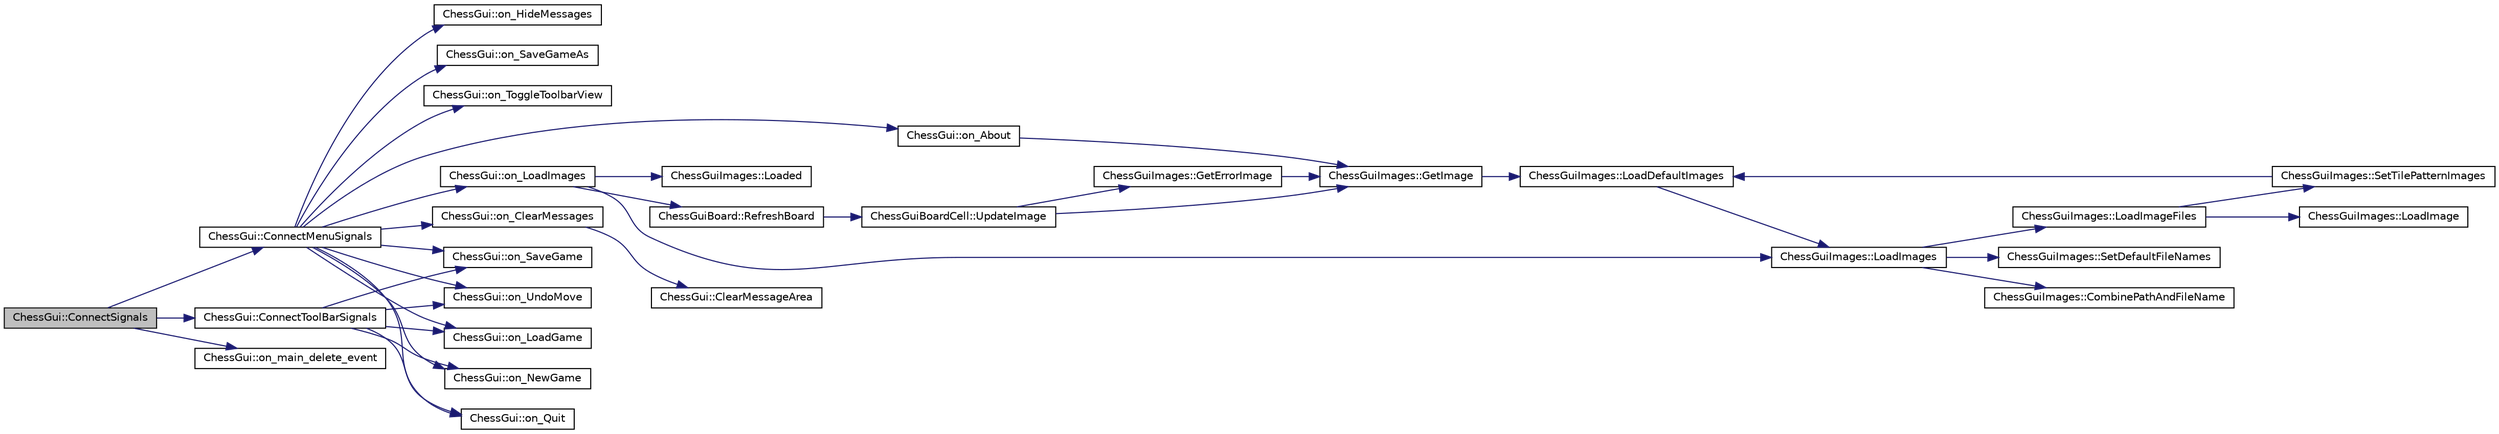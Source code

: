 digraph G
{
  bgcolor="transparent";
  edge [fontname="Helvetica",fontsize="10",labelfontname="Helvetica",labelfontsize="10"];
  node [fontname="Helvetica",fontsize="10",shape=record];
  rankdir=LR;
  Node1 [label="ChessGui::ConnectSignals",height=0.2,width=0.4,color="black", fillcolor="grey75", style="filled" fontcolor="black"];
  Node1 -> Node2 [color="midnightblue",fontsize="10",style="solid",fontname="Helvetica"];
  Node2 [label="ChessGui::ConnectMenuSignals",height=0.2,width=0.4,color="black",URL="$d8/d20/classChessGui.html#a1a8646f421e28bede173b32adf3174fa"];
  Node2 -> Node3 [color="midnightblue",fontsize="10",style="solid",fontname="Helvetica"];
  Node3 [label="ChessGui::on_About",height=0.2,width=0.4,color="black",URL="$d8/d20/classChessGui.html#a92b93c3408325d8a311da81cfd959fc1"];
  Node3 -> Node4 [color="midnightblue",fontsize="10",style="solid",fontname="Helvetica"];
  Node4 [label="ChessGuiImages::GetImage",height=0.2,width=0.4,color="black",URL="$d3/d0c/classChessGuiImages.html#adc960269e94c9a376f1a62416c5f1dc3"];
  Node4 -> Node5 [color="midnightblue",fontsize="10",style="solid",fontname="Helvetica"];
  Node5 [label="ChessGuiImages::LoadDefaultImages",height=0.2,width=0.4,color="black",URL="$d3/d0c/classChessGuiImages.html#a57e91bb4124d6669d1aedeedd067f6af",tooltip="Loads images using the default names (SetDefaultFileNames) and a default path set at compile time..."];
  Node5 -> Node6 [color="midnightblue",fontsize="10",style="solid",fontname="Helvetica"];
  Node6 [label="ChessGuiImages::LoadImages",height=0.2,width=0.4,color="black",URL="$d3/d0c/classChessGuiImages.html#acfa291be8779b457d12e80a6a29686d6",tooltip="looks in directory defined by path for images following default naming (SetDefaultFileNames)"];
  Node6 -> Node7 [color="midnightblue",fontsize="10",style="solid",fontname="Helvetica"];
  Node7 [label="ChessGuiImages::CombinePathAndFileName",height=0.2,width=0.4,color="black",URL="$d3/d0c/classChessGuiImages.html#a7783367b689ddd77abf432a9fab97ff4",tooltip="Prepends path to the contents of imagePaths Does not modify any element of imagePaths that is empty (..."];
  Node6 -> Node8 [color="midnightblue",fontsize="10",style="solid",fontname="Helvetica"];
  Node8 [label="ChessGuiImages::LoadImageFiles",height=0.2,width=0.4,color="black",URL="$d3/d0c/classChessGuiImages.html#a1c2ada8d071aa420285949d1463bff80",tooltip="Attempts to load the values of imagePaths as Gdk::Pixbufs into images, matching indexes."];
  Node8 -> Node9 [color="midnightblue",fontsize="10",style="solid",fontname="Helvetica"];
  Node9 [label="ChessGuiImages::LoadImage",height=0.2,width=0.4,color="black",URL="$d3/d0c/classChessGuiImages.html#aedc5de514ad917457fdcdc6369e4b349",tooltip="Loads individual image with file located at path."];
  Node8 -> Node10 [color="midnightblue",fontsize="10",style="solid",fontname="Helvetica"];
  Node10 [label="ChessGuiImages::SetTilePatternImages",height=0.2,width=0.4,color="black",URL="$d3/d0c/classChessGuiImages.html#ad53cbd771cda6c7adb979bf128ade1e4",tooltip="Checks to see if a tile image was provided, if not, sets the tile to use BLACK_SQUARE or WHITE_SQUARE..."];
  Node10 -> Node5 [color="midnightblue",fontsize="10",style="solid",fontname="Helvetica"];
  Node6 -> Node11 [color="midnightblue",fontsize="10",style="solid",fontname="Helvetica"];
  Node11 [label="ChessGuiImages::SetDefaultFileNames",height=0.2,width=0.4,color="black",URL="$d3/d0c/classChessGuiImages.html#a90ff5eac1aa6937514ba37ad2655220d",tooltip="loads default filenames into imagePaths"];
  Node2 -> Node12 [color="midnightblue",fontsize="10",style="solid",fontname="Helvetica"];
  Node12 [label="ChessGui::on_ClearMessages",height=0.2,width=0.4,color="black",URL="$d8/d20/classChessGui.html#a19496085428a7939760757216eb8c043"];
  Node12 -> Node13 [color="midnightblue",fontsize="10",style="solid",fontname="Helvetica"];
  Node13 [label="ChessGui::ClearMessageArea",height=0.2,width=0.4,color="black",URL="$d5/d7d/group__chessguiconv.html#gaa1b42471ba53cf8eb37cb3d617470478",tooltip="Clear all data in the Message Area."];
  Node2 -> Node14 [color="midnightblue",fontsize="10",style="solid",fontname="Helvetica"];
  Node14 [label="ChessGui::on_HideMessages",height=0.2,width=0.4,color="black",URL="$d8/d20/classChessGui.html#aff37cb9c8d052fb25dc10d4dfc95ec6d"];
  Node2 -> Node15 [color="midnightblue",fontsize="10",style="solid",fontname="Helvetica"];
  Node15 [label="ChessGui::on_LoadGame",height=0.2,width=0.4,color="black",URL="$d8/d20/classChessGui.html#ab374f883feac94b107af3b60bfc36ede"];
  Node2 -> Node16 [color="midnightblue",fontsize="10",style="solid",fontname="Helvetica"];
  Node16 [label="ChessGui::on_LoadImages",height=0.2,width=0.4,color="black",URL="$d8/d20/classChessGui.html#a9cb14606d87b301fa36d22ae749c556c"];
  Node16 -> Node17 [color="midnightblue",fontsize="10",style="solid",fontname="Helvetica"];
  Node17 [label="ChessGuiImages::Loaded",height=0.2,width=0.4,color="black",URL="$d3/d0c/classChessGuiImages.html#ad6ebaf6aff58efdc3d11867348c2ced6"];
  Node16 -> Node6 [color="midnightblue",fontsize="10",style="solid",fontname="Helvetica"];
  Node16 -> Node18 [color="midnightblue",fontsize="10",style="solid",fontname="Helvetica"];
  Node18 [label="ChessGuiBoard::RefreshBoard",height=0.2,width=0.4,color="black",URL="$d3/da9/classChessGuiBoard.html#a111ebe74d2e71369ccf81b134217c882",tooltip="UpdateImage for each cell in board."];
  Node18 -> Node19 [color="midnightblue",fontsize="10",style="solid",fontname="Helvetica"];
  Node19 [label="ChessGuiBoardCell::UpdateImage",height=0.2,width=0.4,color="black",URL="$d7/d31/classChessGuiBoardCell.html#a14d4bcdc18a94ab74b840d1453533fac",tooltip="Draw all visible layers to image."];
  Node19 -> Node20 [color="midnightblue",fontsize="10",style="solid",fontname="Helvetica"];
  Node20 [label="ChessGuiImages::GetErrorImage",height=0.2,width=0.4,color="black",URL="$d3/d0c/classChessGuiImages.html#acea2ef3f81e33b4e8894ad13ffe845de"];
  Node20 -> Node4 [color="midnightblue",fontsize="10",style="solid",fontname="Helvetica"];
  Node19 -> Node4 [color="midnightblue",fontsize="10",style="solid",fontname="Helvetica"];
  Node2 -> Node21 [color="midnightblue",fontsize="10",style="solid",fontname="Helvetica"];
  Node21 [label="ChessGui::on_NewGame",height=0.2,width=0.4,color="black",URL="$d8/d20/classChessGui.html#a320fc53df9b9358e3a5e97efbfeb24d3"];
  Node2 -> Node22 [color="midnightblue",fontsize="10",style="solid",fontname="Helvetica"];
  Node22 [label="ChessGui::on_Quit",height=0.2,width=0.4,color="black",URL="$d8/d20/classChessGui.html#a30eb3f162bf345c08195559a045b7791"];
  Node2 -> Node23 [color="midnightblue",fontsize="10",style="solid",fontname="Helvetica"];
  Node23 [label="ChessGui::on_SaveGame",height=0.2,width=0.4,color="black",URL="$d8/d20/classChessGui.html#aa78634b4b0792e64a0453061f1a3cdbc"];
  Node2 -> Node24 [color="midnightblue",fontsize="10",style="solid",fontname="Helvetica"];
  Node24 [label="ChessGui::on_SaveGameAs",height=0.2,width=0.4,color="black",URL="$d8/d20/classChessGui.html#a7934eac800d7bb0c300af94b401f68ce"];
  Node2 -> Node25 [color="midnightblue",fontsize="10",style="solid",fontname="Helvetica"];
  Node25 [label="ChessGui::on_ToggleToolbarView",height=0.2,width=0.4,color="black",URL="$d8/d20/classChessGui.html#a060cc54180af2621c267edf9a531f4da"];
  Node2 -> Node26 [color="midnightblue",fontsize="10",style="solid",fontname="Helvetica"];
  Node26 [label="ChessGui::on_UndoMove",height=0.2,width=0.4,color="black",URL="$d8/d20/classChessGui.html#a4e1928bb0ae3c1476c9bfc4a6cdad1cc"];
  Node1 -> Node27 [color="midnightblue",fontsize="10",style="solid",fontname="Helvetica"];
  Node27 [label="ChessGui::ConnectToolBarSignals",height=0.2,width=0.4,color="black",URL="$d8/d20/classChessGui.html#a5581ef894abd55b6594a201e3af66139"];
  Node27 -> Node15 [color="midnightblue",fontsize="10",style="solid",fontname="Helvetica"];
  Node27 -> Node21 [color="midnightblue",fontsize="10",style="solid",fontname="Helvetica"];
  Node27 -> Node22 [color="midnightblue",fontsize="10",style="solid",fontname="Helvetica"];
  Node27 -> Node23 [color="midnightblue",fontsize="10",style="solid",fontname="Helvetica"];
  Node27 -> Node26 [color="midnightblue",fontsize="10",style="solid",fontname="Helvetica"];
  Node1 -> Node28 [color="midnightblue",fontsize="10",style="solid",fontname="Helvetica"];
  Node28 [label="ChessGui::on_main_delete_event",height=0.2,width=0.4,color="black",URL="$d8/d20/classChessGui.html#ac09f818817c007738a0b3610c53f0ac5",tooltip="Overides Gtk::Window::on_main_delete_event Use if needed for last minute cleanup."];
}

